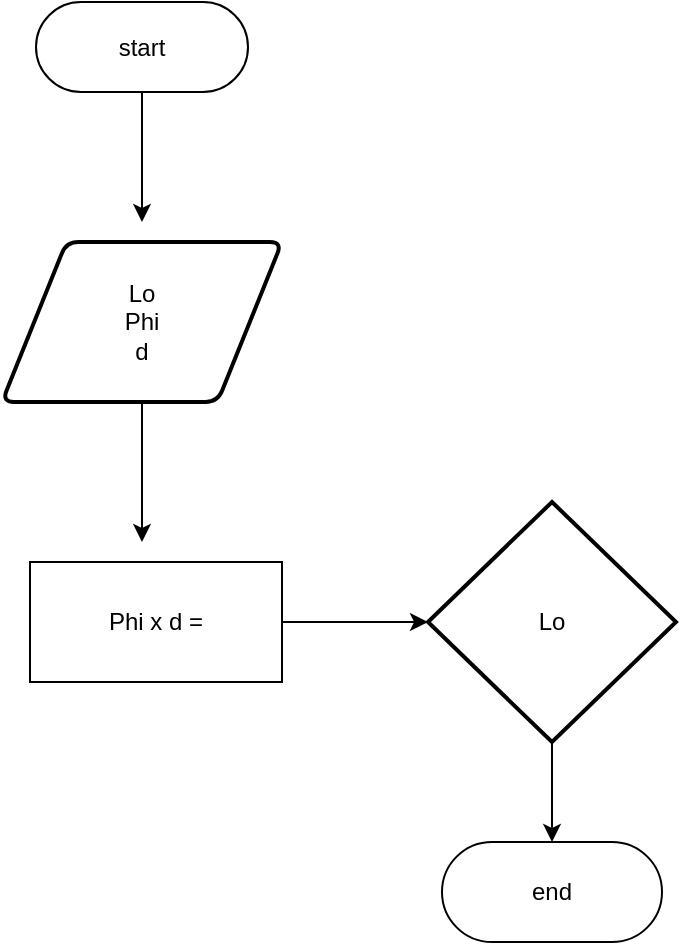 <mxfile version="22.0.4" type="github">
  <diagram id="C5RBs43oDa-KdzZeNtuy" name="Page-1">
    <mxGraphModel dx="1050" dy="517" grid="1" gridSize="10" guides="1" tooltips="1" connect="1" arrows="1" fold="1" page="1" pageScale="1" pageWidth="827" pageHeight="1169" math="0" shadow="0">
      <root>
        <mxCell id="WIyWlLk6GJQsqaUBKTNV-0" />
        <mxCell id="WIyWlLk6GJQsqaUBKTNV-1" parent="WIyWlLk6GJQsqaUBKTNV-0" />
        <mxCell id="UefetXz8VVmoCeaXJJB--10" style="edgeStyle=elbowEdgeStyle;rounded=0;orthogonalLoop=1;jettySize=auto;elbow=vertical;html=1;" edge="1" parent="WIyWlLk6GJQsqaUBKTNV-1" source="UefetXz8VVmoCeaXJJB--1">
          <mxGeometry relative="1" as="geometry">
            <mxPoint x="437" y="150" as="targetPoint" />
          </mxGeometry>
        </mxCell>
        <mxCell id="UefetXz8VVmoCeaXJJB--1" value="start" style="html=1;dashed=0;whiteSpace=wrap;shape=mxgraph.dfd.start" vertex="1" parent="WIyWlLk6GJQsqaUBKTNV-1">
          <mxGeometry x="384" y="40" width="106" height="45" as="geometry" />
        </mxCell>
        <mxCell id="UefetXz8VVmoCeaXJJB--11" style="edgeStyle=elbowEdgeStyle;rounded=0;orthogonalLoop=1;jettySize=auto;elbow=vertical;html=1;" edge="1" parent="WIyWlLk6GJQsqaUBKTNV-1" source="UefetXz8VVmoCeaXJJB--3">
          <mxGeometry relative="1" as="geometry">
            <mxPoint x="437" y="310" as="targetPoint" />
          </mxGeometry>
        </mxCell>
        <mxCell id="UefetXz8VVmoCeaXJJB--3" value="&lt;div&gt;Lo&lt;/div&gt;&lt;div&gt;Phi&lt;/div&gt;&lt;div&gt;d&lt;br&gt;&lt;/div&gt;" style="shape=parallelogram;html=1;strokeWidth=2;perimeter=parallelogramPerimeter;whiteSpace=wrap;rounded=1;arcSize=12;size=0.23;" vertex="1" parent="WIyWlLk6GJQsqaUBKTNV-1">
          <mxGeometry x="367" y="160" width="140" height="80" as="geometry" />
        </mxCell>
        <mxCell id="UefetXz8VVmoCeaXJJB--5" value="Lo" style="strokeWidth=2;html=1;shape=mxgraph.flowchart.decision;whiteSpace=wrap;" vertex="1" parent="WIyWlLk6GJQsqaUBKTNV-1">
          <mxGeometry x="580" y="290" width="124" height="120" as="geometry" />
        </mxCell>
        <mxCell id="UefetXz8VVmoCeaXJJB--7" value="end" style="html=1;dashed=0;whiteSpace=wrap;shape=mxgraph.dfd.start" vertex="1" parent="WIyWlLk6GJQsqaUBKTNV-1">
          <mxGeometry x="587" y="460" width="110" height="50" as="geometry" />
        </mxCell>
        <mxCell id="UefetXz8VVmoCeaXJJB--14" style="edgeStyle=elbowEdgeStyle;rounded=0;orthogonalLoop=1;jettySize=auto;elbow=vertical;html=1;" edge="1" parent="WIyWlLk6GJQsqaUBKTNV-1" source="UefetXz8VVmoCeaXJJB--13" target="UefetXz8VVmoCeaXJJB--5">
          <mxGeometry relative="1" as="geometry">
            <mxPoint x="570" y="350" as="targetPoint" />
          </mxGeometry>
        </mxCell>
        <mxCell id="UefetXz8VVmoCeaXJJB--13" value="Phi x d =" style="html=1;dashed=0;whiteSpace=wrap;" vertex="1" parent="WIyWlLk6GJQsqaUBKTNV-1">
          <mxGeometry x="381" y="320" width="126" height="60" as="geometry" />
        </mxCell>
        <mxCell id="UefetXz8VVmoCeaXJJB--15" style="edgeStyle=elbowEdgeStyle;rounded=0;orthogonalLoop=1;jettySize=auto;elbow=vertical;html=1;exitX=0.5;exitY=1;exitDx=0;exitDy=0;exitPerimeter=0;" edge="1" parent="WIyWlLk6GJQsqaUBKTNV-1" source="UefetXz8VVmoCeaXJJB--5" target="UefetXz8VVmoCeaXJJB--7">
          <mxGeometry relative="1" as="geometry" />
        </mxCell>
      </root>
    </mxGraphModel>
  </diagram>
</mxfile>
